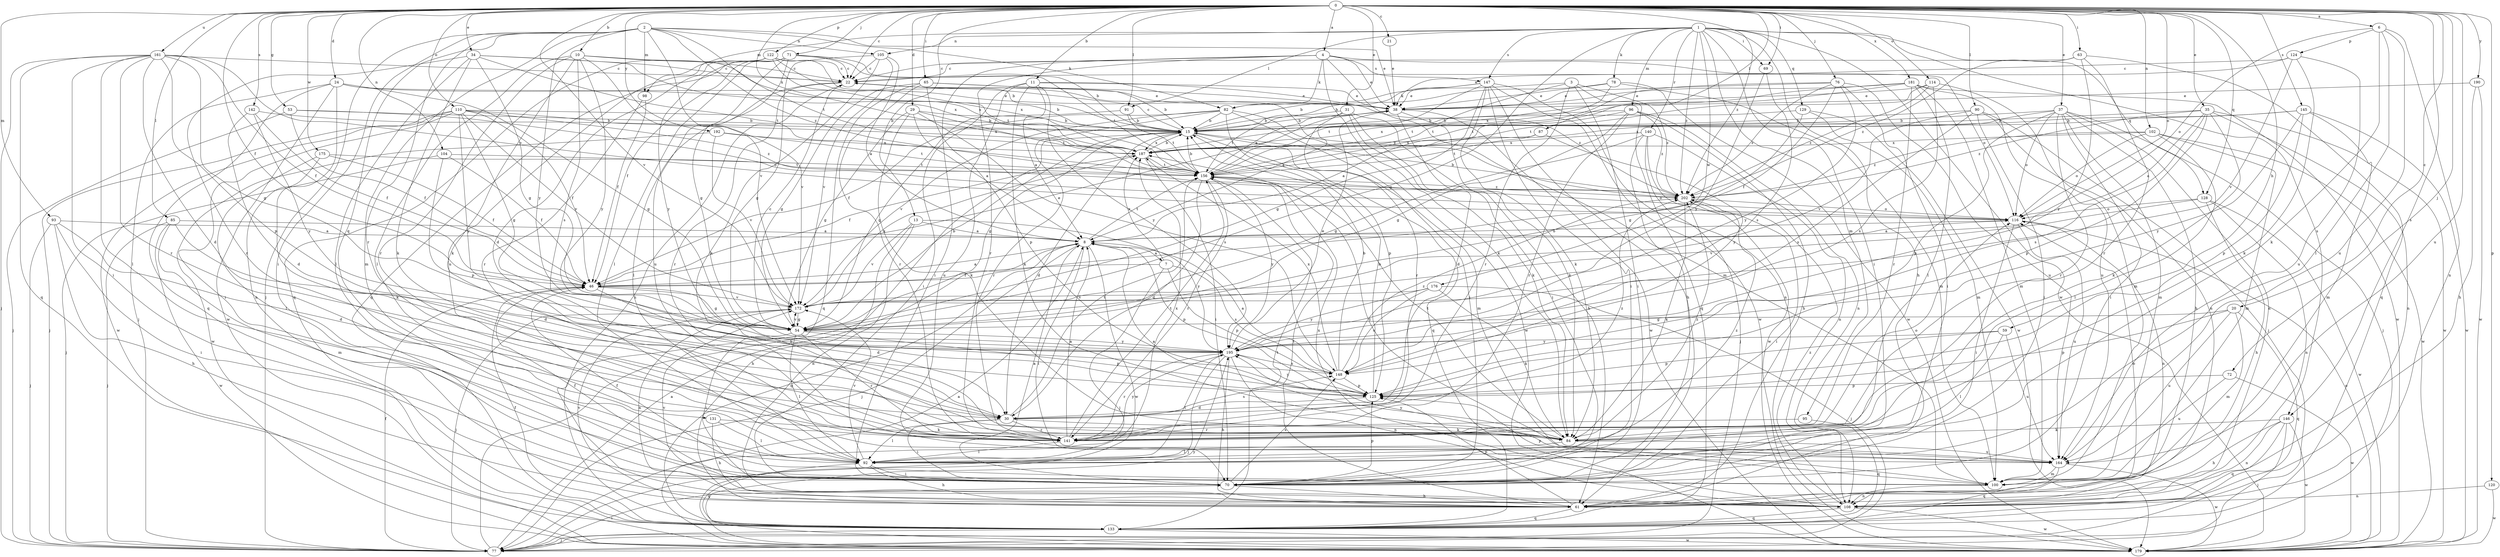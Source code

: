 strict digraph  {
0;
1;
2;
3;
4;
6;
7;
8;
10;
11;
13;
15;
20;
21;
22;
24;
29;
30;
31;
34;
35;
37;
38;
46;
53;
54;
59;
61;
63;
65;
69;
70;
71;
72;
76;
77;
78;
82;
84;
85;
87;
90;
91;
92;
93;
95;
96;
98;
100;
102;
104;
105;
108;
110;
114;
116;
120;
122;
124;
125;
128;
129;
131;
133;
140;
141;
142;
145;
146;
147;
148;
156;
161;
164;
172;
175;
176;
179;
181;
187;
190;
192;
195;
202;
0 -> 4  [label=a];
0 -> 6  [label=a];
0 -> 10  [label=b];
0 -> 11  [label=b];
0 -> 13  [label=b];
0 -> 20  [label=c];
0 -> 21  [label=c];
0 -> 22  [label=c];
0 -> 24  [label=d];
0 -> 29  [label=d];
0 -> 31  [label=e];
0 -> 34  [label=e];
0 -> 35  [label=e];
0 -> 37  [label=e];
0 -> 46  [label=f];
0 -> 53  [label=g];
0 -> 59  [label=h];
0 -> 63  [label=i];
0 -> 65  [label=i];
0 -> 69  [label=i];
0 -> 71  [label=j];
0 -> 72  [label=j];
0 -> 76  [label=j];
0 -> 85  [label=l];
0 -> 87  [label=l];
0 -> 90  [label=l];
0 -> 91  [label=l];
0 -> 93  [label=m];
0 -> 102  [label=n];
0 -> 104  [label=n];
0 -> 110  [label=o];
0 -> 114  [label=o];
0 -> 116  [label=o];
0 -> 120  [label=p];
0 -> 122  [label=p];
0 -> 128  [label=q];
0 -> 142  [label=s];
0 -> 145  [label=s];
0 -> 146  [label=s];
0 -> 161  [label=u];
0 -> 164  [label=u];
0 -> 172  [label=v];
0 -> 175  [label=w];
0 -> 181  [label=x];
0 -> 187  [label=x];
0 -> 190  [label=y];
0 -> 192  [label=y];
0 -> 202  [label=z];
1 -> 54  [label=g];
1 -> 61  [label=h];
1 -> 69  [label=i];
1 -> 70  [label=i];
1 -> 78  [label=k];
1 -> 91  [label=l];
1 -> 95  [label=m];
1 -> 96  [label=m];
1 -> 98  [label=m];
1 -> 105  [label=n];
1 -> 128  [label=q];
1 -> 129  [label=q];
1 -> 140  [label=r];
1 -> 146  [label=s];
1 -> 147  [label=s];
1 -> 176  [label=w];
1 -> 179  [label=w];
1 -> 202  [label=z];
2 -> 38  [label=e];
2 -> 70  [label=i];
2 -> 77  [label=j];
2 -> 82  [label=k];
2 -> 98  [label=m];
2 -> 100  [label=m];
2 -> 105  [label=n];
2 -> 131  [label=q];
2 -> 141  [label=r];
2 -> 156  [label=t];
2 -> 172  [label=v];
2 -> 195  [label=y];
2 -> 202  [label=z];
3 -> 70  [label=i];
3 -> 82  [label=k];
3 -> 133  [label=q];
3 -> 141  [label=r];
3 -> 156  [label=t];
3 -> 202  [label=z];
4 -> 22  [label=c];
4 -> 38  [label=e];
4 -> 70  [label=i];
4 -> 82  [label=k];
4 -> 84  [label=k];
4 -> 100  [label=m];
4 -> 116  [label=o];
4 -> 141  [label=r];
4 -> 147  [label=s];
6 -> 84  [label=k];
6 -> 92  [label=l];
6 -> 108  [label=n];
6 -> 116  [label=o];
6 -> 124  [label=p];
6 -> 164  [label=u];
7 -> 46  [label=f];
7 -> 77  [label=j];
7 -> 125  [label=p];
7 -> 148  [label=s];
7 -> 187  [label=x];
8 -> 7  [label=a];
8 -> 70  [label=i];
8 -> 77  [label=j];
8 -> 116  [label=o];
8 -> 125  [label=p];
8 -> 133  [label=q];
8 -> 156  [label=t];
8 -> 179  [label=w];
10 -> 22  [label=c];
10 -> 84  [label=k];
10 -> 92  [label=l];
10 -> 141  [label=r];
10 -> 148  [label=s];
10 -> 172  [label=v];
10 -> 187  [label=x];
10 -> 195  [label=y];
11 -> 8  [label=a];
11 -> 38  [label=e];
11 -> 70  [label=i];
11 -> 84  [label=k];
11 -> 164  [label=u];
11 -> 195  [label=y];
11 -> 202  [label=z];
13 -> 8  [label=a];
13 -> 61  [label=h];
13 -> 108  [label=n];
13 -> 172  [label=v];
13 -> 195  [label=y];
15 -> 22  [label=c];
15 -> 30  [label=d];
15 -> 54  [label=g];
15 -> 100  [label=m];
15 -> 133  [label=q];
15 -> 187  [label=x];
20 -> 54  [label=g];
20 -> 100  [label=m];
20 -> 125  [label=p];
20 -> 133  [label=q];
20 -> 164  [label=u];
21 -> 38  [label=e];
22 -> 38  [label=e];
22 -> 92  [label=l];
22 -> 108  [label=n];
22 -> 141  [label=r];
22 -> 202  [label=z];
24 -> 15  [label=b];
24 -> 38  [label=e];
24 -> 54  [label=g];
24 -> 77  [label=j];
24 -> 108  [label=n];
24 -> 133  [label=q];
24 -> 179  [label=w];
29 -> 8  [label=a];
29 -> 15  [label=b];
29 -> 54  [label=g];
29 -> 84  [label=k];
29 -> 148  [label=s];
29 -> 156  [label=t];
30 -> 70  [label=i];
30 -> 84  [label=k];
30 -> 92  [label=l];
30 -> 141  [label=r];
30 -> 148  [label=s];
30 -> 156  [label=t];
30 -> 202  [label=z];
31 -> 15  [label=b];
31 -> 61  [label=h];
31 -> 70  [label=i];
31 -> 84  [label=k];
31 -> 141  [label=r];
31 -> 156  [label=t];
34 -> 22  [label=c];
34 -> 54  [label=g];
34 -> 84  [label=k];
34 -> 92  [label=l];
34 -> 141  [label=r];
34 -> 156  [label=t];
34 -> 187  [label=x];
35 -> 8  [label=a];
35 -> 15  [label=b];
35 -> 84  [label=k];
35 -> 108  [label=n];
35 -> 125  [label=p];
35 -> 148  [label=s];
35 -> 179  [label=w];
35 -> 202  [label=z];
37 -> 15  [label=b];
37 -> 61  [label=h];
37 -> 70  [label=i];
37 -> 77  [label=j];
37 -> 100  [label=m];
37 -> 108  [label=n];
37 -> 116  [label=o];
37 -> 125  [label=p];
37 -> 141  [label=r];
37 -> 187  [label=x];
38 -> 15  [label=b];
38 -> 30  [label=d];
38 -> 84  [label=k];
38 -> 179  [label=w];
46 -> 8  [label=a];
46 -> 30  [label=d];
46 -> 38  [label=e];
46 -> 54  [label=g];
46 -> 172  [label=v];
53 -> 15  [label=b];
53 -> 46  [label=f];
53 -> 77  [label=j];
53 -> 116  [label=o];
54 -> 15  [label=b];
54 -> 22  [label=c];
54 -> 70  [label=i];
54 -> 92  [label=l];
54 -> 125  [label=p];
54 -> 141  [label=r];
54 -> 172  [label=v];
54 -> 195  [label=y];
59 -> 92  [label=l];
59 -> 125  [label=p];
59 -> 164  [label=u];
59 -> 195  [label=y];
61 -> 116  [label=o];
61 -> 125  [label=p];
61 -> 133  [label=q];
61 -> 156  [label=t];
61 -> 172  [label=v];
63 -> 22  [label=c];
63 -> 133  [label=q];
63 -> 141  [label=r];
63 -> 195  [label=y];
63 -> 202  [label=z];
65 -> 15  [label=b];
65 -> 38  [label=e];
65 -> 54  [label=g];
65 -> 125  [label=p];
65 -> 133  [label=q];
65 -> 141  [label=r];
69 -> 148  [label=s];
69 -> 195  [label=y];
70 -> 8  [label=a];
70 -> 46  [label=f];
70 -> 61  [label=h];
70 -> 125  [label=p];
70 -> 148  [label=s];
71 -> 15  [label=b];
71 -> 22  [label=c];
71 -> 46  [label=f];
71 -> 54  [label=g];
71 -> 92  [label=l];
71 -> 133  [label=q];
71 -> 156  [label=t];
71 -> 164  [label=u];
72 -> 125  [label=p];
72 -> 164  [label=u];
72 -> 179  [label=w];
76 -> 38  [label=e];
76 -> 46  [label=f];
76 -> 70  [label=i];
76 -> 156  [label=t];
76 -> 164  [label=u];
76 -> 195  [label=y];
76 -> 202  [label=z];
77 -> 8  [label=a];
77 -> 15  [label=b];
77 -> 46  [label=f];
77 -> 70  [label=i];
78 -> 15  [label=b];
78 -> 38  [label=e];
78 -> 100  [label=m];
78 -> 156  [label=t];
78 -> 179  [label=w];
82 -> 15  [label=b];
82 -> 46  [label=f];
82 -> 70  [label=i];
82 -> 125  [label=p];
82 -> 141  [label=r];
82 -> 172  [label=v];
82 -> 179  [label=w];
84 -> 8  [label=a];
84 -> 92  [label=l];
84 -> 156  [label=t];
84 -> 164  [label=u];
84 -> 202  [label=z];
85 -> 8  [label=a];
85 -> 30  [label=d];
85 -> 77  [label=j];
85 -> 100  [label=m];
85 -> 179  [label=w];
87 -> 156  [label=t];
87 -> 187  [label=x];
87 -> 195  [label=y];
90 -> 15  [label=b];
90 -> 70  [label=i];
90 -> 77  [label=j];
90 -> 108  [label=n];
90 -> 148  [label=s];
90 -> 172  [label=v];
91 -> 15  [label=b];
91 -> 54  [label=g];
91 -> 156  [label=t];
92 -> 61  [label=h];
92 -> 70  [label=i];
92 -> 133  [label=q];
92 -> 172  [label=v];
92 -> 187  [label=x];
92 -> 202  [label=z];
93 -> 8  [label=a];
93 -> 30  [label=d];
93 -> 61  [label=h];
93 -> 70  [label=i];
93 -> 77  [label=j];
95 -> 133  [label=q];
95 -> 141  [label=r];
96 -> 8  [label=a];
96 -> 15  [label=b];
96 -> 54  [label=g];
96 -> 61  [label=h];
96 -> 108  [label=n];
96 -> 141  [label=r];
96 -> 202  [label=z];
98 -> 46  [label=f];
98 -> 141  [label=r];
100 -> 46  [label=f];
100 -> 108  [label=n];
100 -> 125  [label=p];
102 -> 92  [label=l];
102 -> 100  [label=m];
102 -> 116  [label=o];
102 -> 179  [label=w];
102 -> 187  [label=x];
102 -> 202  [label=z];
104 -> 46  [label=f];
104 -> 77  [label=j];
104 -> 125  [label=p];
104 -> 156  [label=t];
105 -> 8  [label=a];
105 -> 22  [label=c];
105 -> 54  [label=g];
105 -> 84  [label=k];
105 -> 172  [label=v];
108 -> 133  [label=q];
108 -> 172  [label=v];
108 -> 179  [label=w];
108 -> 187  [label=x];
108 -> 202  [label=z];
110 -> 15  [label=b];
110 -> 46  [label=f];
110 -> 54  [label=g];
110 -> 70  [label=i];
110 -> 77  [label=j];
110 -> 172  [label=v];
110 -> 179  [label=w];
110 -> 187  [label=x];
110 -> 195  [label=y];
110 -> 202  [label=z];
114 -> 38  [label=e];
114 -> 100  [label=m];
114 -> 148  [label=s];
114 -> 156  [label=t];
114 -> 202  [label=z];
116 -> 8  [label=a];
116 -> 70  [label=i];
116 -> 108  [label=n];
116 -> 164  [label=u];
120 -> 108  [label=n];
120 -> 179  [label=w];
122 -> 15  [label=b];
122 -> 22  [label=c];
122 -> 30  [label=d];
122 -> 133  [label=q];
122 -> 156  [label=t];
122 -> 164  [label=u];
122 -> 187  [label=x];
122 -> 195  [label=y];
124 -> 22  [label=c];
124 -> 38  [label=e];
124 -> 84  [label=k];
124 -> 164  [label=u];
124 -> 172  [label=v];
125 -> 15  [label=b];
125 -> 30  [label=d];
125 -> 195  [label=y];
128 -> 61  [label=h];
128 -> 108  [label=n];
128 -> 116  [label=o];
128 -> 172  [label=v];
128 -> 179  [label=w];
129 -> 15  [label=b];
129 -> 54  [label=g];
129 -> 100  [label=m];
129 -> 179  [label=w];
131 -> 61  [label=h];
131 -> 84  [label=k];
131 -> 92  [label=l];
133 -> 46  [label=f];
133 -> 77  [label=j];
133 -> 156  [label=t];
133 -> 179  [label=w];
140 -> 54  [label=g];
140 -> 70  [label=i];
140 -> 77  [label=j];
140 -> 108  [label=n];
140 -> 179  [label=w];
140 -> 187  [label=x];
141 -> 8  [label=a];
141 -> 92  [label=l];
141 -> 116  [label=o];
141 -> 156  [label=t];
141 -> 195  [label=y];
142 -> 15  [label=b];
142 -> 30  [label=d];
142 -> 46  [label=f];
142 -> 195  [label=y];
145 -> 15  [label=b];
145 -> 100  [label=m];
145 -> 125  [label=p];
145 -> 179  [label=w];
145 -> 187  [label=x];
145 -> 195  [label=y];
146 -> 61  [label=h];
146 -> 77  [label=j];
146 -> 84  [label=k];
146 -> 108  [label=n];
146 -> 133  [label=q];
146 -> 179  [label=w];
147 -> 8  [label=a];
147 -> 15  [label=b];
147 -> 38  [label=e];
147 -> 54  [label=g];
147 -> 61  [label=h];
147 -> 70  [label=i];
147 -> 84  [label=k];
147 -> 108  [label=n];
147 -> 179  [label=w];
148 -> 8  [label=a];
148 -> 15  [label=b];
148 -> 125  [label=p];
148 -> 187  [label=x];
148 -> 202  [label=z];
156 -> 15  [label=b];
156 -> 30  [label=d];
156 -> 38  [label=e];
156 -> 116  [label=o];
156 -> 141  [label=r];
156 -> 195  [label=y];
156 -> 202  [label=z];
161 -> 22  [label=c];
161 -> 30  [label=d];
161 -> 46  [label=f];
161 -> 54  [label=g];
161 -> 70  [label=i];
161 -> 77  [label=j];
161 -> 92  [label=l];
161 -> 116  [label=o];
161 -> 125  [label=p];
161 -> 133  [label=q];
161 -> 141  [label=r];
164 -> 100  [label=m];
164 -> 133  [label=q];
164 -> 156  [label=t];
164 -> 179  [label=w];
164 -> 195  [label=y];
172 -> 54  [label=g];
172 -> 77  [label=j];
172 -> 108  [label=n];
172 -> 187  [label=x];
175 -> 46  [label=f];
175 -> 84  [label=k];
175 -> 92  [label=l];
175 -> 156  [label=t];
176 -> 77  [label=j];
176 -> 84  [label=k];
176 -> 148  [label=s];
176 -> 172  [label=v];
176 -> 195  [label=y];
179 -> 8  [label=a];
179 -> 116  [label=o];
179 -> 195  [label=y];
181 -> 38  [label=e];
181 -> 92  [label=l];
181 -> 100  [label=m];
181 -> 141  [label=r];
181 -> 156  [label=t];
181 -> 164  [label=u];
181 -> 179  [label=w];
181 -> 187  [label=x];
187 -> 15  [label=b];
187 -> 46  [label=f];
187 -> 70  [label=i];
187 -> 156  [label=t];
190 -> 38  [label=e];
190 -> 61  [label=h];
190 -> 179  [label=w];
192 -> 156  [label=t];
192 -> 172  [label=v];
192 -> 179  [label=w];
192 -> 187  [label=x];
195 -> 38  [label=e];
195 -> 61  [label=h];
195 -> 77  [label=j];
195 -> 92  [label=l];
195 -> 108  [label=n];
195 -> 141  [label=r];
195 -> 148  [label=s];
202 -> 15  [label=b];
202 -> 70  [label=i];
202 -> 84  [label=k];
202 -> 116  [label=o];
}
